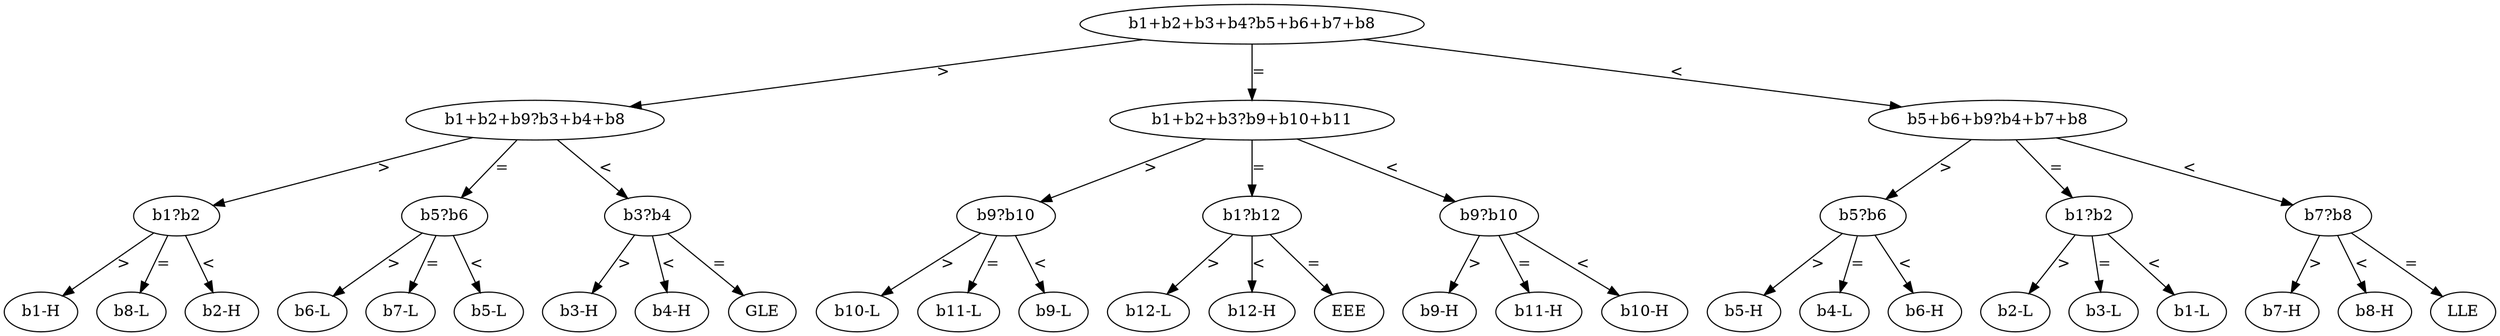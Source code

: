 digraph tree {
  rankdir=TB;
  subgraph{
    { rank=min; root[label="b1+b2+b3+b4?b5+b6+b7+b8"]; }
    {
      rank=same;
      G[label="b1+b2+b9?b3+b4+b8"];
      E[label="b1+b2+b3?b9+b10+b11"];
      L[label="b5+b6+b9?b4+b7+b8"];
    }

    {
      rank=same;
      GG[label="b1?b2"];
      GE[label="b5?b6"];
      GL[label="b3?b4"];

      EG[label="b9?b10"];
      EE[label="b1?b12"];
      EL[label="b9?b10"];

      LG[label="b5?b6"];
      LE[label="b1?b2"];
      LL[label="b7?b8"];
    }

    {
      rank=max;
      GGG[label="b1-H"];
      GGE[label="b8-L"];
      GGL[label="b2-H"];

      GEG[label="b6-L"];
      GEE[label="b7-L"];
      GEL[label="b5-L"];

      GLG[label="b3-H"];
      GLL[label="b4-H"];

      EGG[label="b10-L"];
      EGE[label="b11-L"];
      EGL[label="b9-L"];

      EEG[label="b12-L"];
      EEL[label="b12-H"];

      ELG[label="b9-H"];
      ELE[label="b11-H"];
      ELL[label="b10-H"];

      LGG[label="b5-H"];
      LGE[label="b4-L"];
      LGL[label="b6-H"];

      LEG[label="b2-L"];
      LEE[label="b3-L"];
      LEL[label="b1-L"];

      LLG[label="b7-H"];
      LLL[label="b8-H"];
    }

    root -> G[label=">"];
    root -> E[label="="];
    root -> L[label="<"];

    G -> GG[label=">"];
    G -> GE[label="="];
    G -> GL[label="<"];
    E -> EG[label=">"];
    E -> EE[label="="];
    E -> EL[label="<"];
    L -> LG[label=">"];
    L -> LE[label="="];
    L -> LL[label="<"];

    GG -> GGG[label=">"];
    GG -> GGE[label="="];
    GG -> GGL[label="<"];
    GE -> GEG[label=">"];
    GE -> GEE[label="="];
    GE -> GEL[label="<"];
    GL -> GLG[label=">"];
    GL -> GLE[label="="];
    GL -> GLL[label="<"];
    EG -> EGG[label=">"];
    EG -> EGE[label="="];
    EG -> EGL[label="<"];
    EE -> EEG[label=">"];
    EE -> EEE[label="="];
    EE -> EEL[label="<"];
    EL -> ELG[label=">"];
    EL -> ELE[label="="];
    EL -> ELL[label="<"];
    LG -> LGG[label=">"];
    LG -> LGE[label="="];
    LG -> LGL[label="<"];
    LE -> LEG[label=">"];
    LE -> LEE[label="="];
    LE -> LEL[label="<"];
    LL -> LLG[label=">"];
    LL -> LLE[label="="];
    LL -> LLL[label="<"];
  }
}
